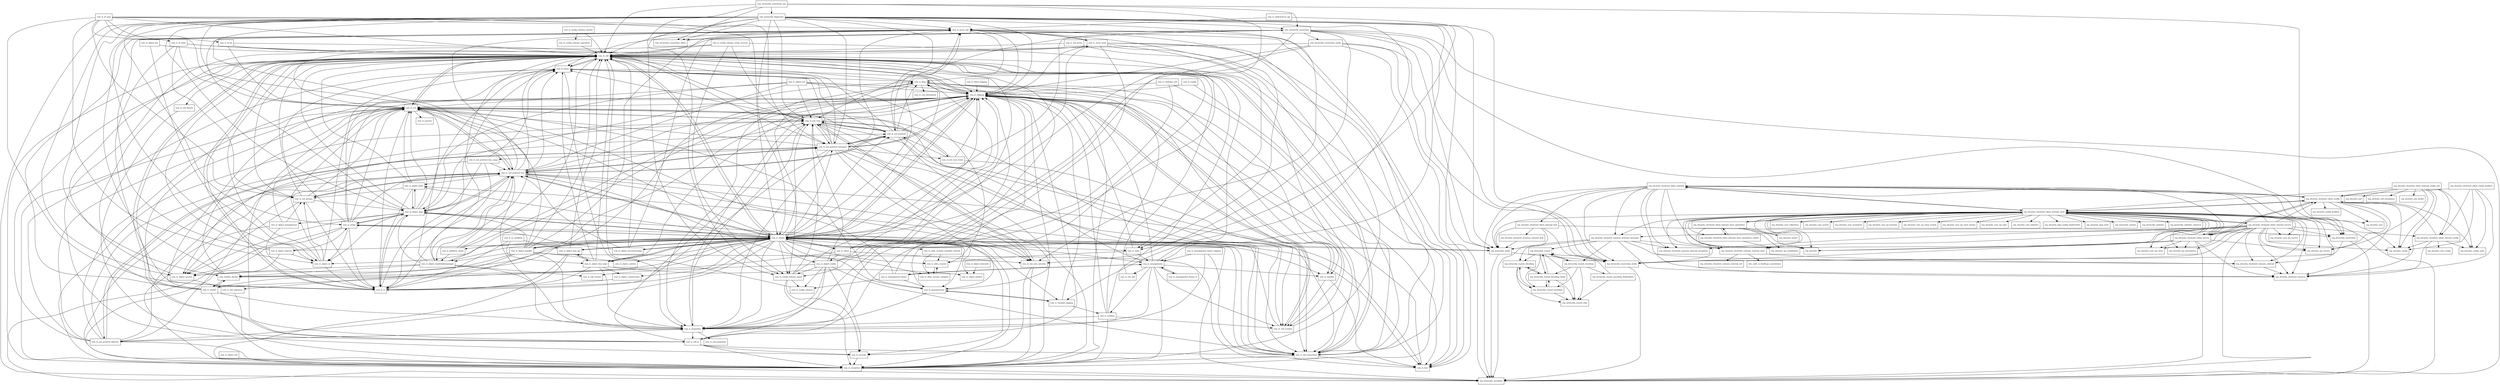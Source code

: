 digraph ehcache_clustered_3_3_1_package_dependencies {
  node [shape = box, fontsize=10.0];
  com_tc_async_api -> com_tc_async_impl;
  com_tc_async_api -> com_tc_bytes;
  com_tc_async_api -> com_tc_exception;
  com_tc_async_api -> com_tc_lang;
  com_tc_async_api -> com_tc_logging;
  com_tc_async_api -> com_tc_stats;
  com_tc_async_api -> com_tc_text;
  com_tc_async_api -> com_tc_util_concurrent;
  com_tc_async_impl -> com_tc_async_api;
  com_tc_async_impl -> com_tc_exception;
  com_tc_async_impl -> com_tc_logging;
  com_tc_async_impl -> com_tc_net;
  com_tc_async_impl -> com_tc_properties;
  com_tc_async_impl -> com_tc_stats;
  com_tc_async_impl -> com_tc_text;
  com_tc_async_impl -> com_tc_util;
  com_tc_async_impl -> com_tc_util_concurrent;
  com_tc_bytes -> com_tc_lang;
  com_tc_bytes -> com_tc_logging;
  com_tc_bytes -> com_tc_properties;
  com_tc_bytes -> com_tc_util;
  com_tc_client -> com_tc_lang;
  com_tc_client -> com_tc_logging;
  com_tc_client -> com_tc_net_core_security;
  com_tc_client -> com_tc_object;
  com_tc_client -> com_tc_object_config;
  com_tc_client -> com_tc_util;
  com_tc_client -> com_tcclient_cluster;
  com_tc_client_logging -> com_tc_logging;
  com_tc_cluster -> com_tc_async_api;
  com_tc_cluster -> com_tc_exception;
  com_tc_cluster -> com_tc_logging;
  com_tc_cluster -> com_tc_net;
  com_tc_cluster -> com_tc_properties;
  com_tc_cluster -> com_tc_util;
  com_tc_cluster -> com_tcclient_cluster;
  com_tc_config -> com_tc_logging;
  com_tc_config -> com_tc_text;
  com_tc_config_schema -> com_tc_util;
  com_tc_config_schema_context -> com_tc_config_schema_repository;
  com_tc_config_schema_context -> com_tc_util;
  com_tc_config_schema_repository -> com_tc_util;
  com_tc_config_schema_setup -> com_tc_config_schema;
  com_tc_config_schema_setup -> com_tc_exception;
  com_tc_config_schema_setup -> com_tc_logging;
  com_tc_config_schema_setup -> com_tc_net_core;
  com_tc_config_schema_setup -> com_tc_security;
  com_tc_config_schema_setup_sources -> com_tc_config_schema_setup;
  com_tc_config_schema_setup_sources -> com_tc_net_core;
  com_tc_config_schema_setup_sources -> com_tc_security;
  com_tc_config_schema_setup_sources -> com_tc_util;
  com_tc_config_schema_setup_sources -> com_tc_util_io;
  com_tc_entity -> com_tc_bytes;
  com_tc_entity -> com_tc_io;
  com_tc_entity -> com_tc_logging;
  com_tc_entity -> com_tc_net;
  com_tc_entity -> com_tc_net_protocol_tcm;
  com_tc_entity -> com_tc_object;
  com_tc_entity -> com_tc_object_msg;
  com_tc_entity -> com_tc_object_session;
  com_tc_entity -> com_tc_object_tx;
  com_tc_entity -> com_tc_util;
  com_tc_entity -> org_terracotta_entity;
  com_tc_entity -> org_terracotta_exception;
  com_tc_exception -> org_terracotta_exception;
  com_tc_handler -> com_tc_logging;
  com_tc_handler -> com_tc_text;
  com_tc_handler -> com_tc_util_runtime;
  com_tc_io -> com_tc_bytes;
  com_tc_io -> com_tc_lang;
  com_tc_io -> com_tc_util;
  com_tc_io_serializer -> com_tc_io;
  com_tc_io_serializer -> com_tc_object_dna_api;
  com_tc_io_serializer -> com_tc_object_dna_impl;
  com_tc_l2_ha -> com_tc_net;
  com_tc_l2_ha -> com_tc_net_protocol_transport;
  com_tc_l2_ha -> com_tc_util;
  com_tc_l2_msg -> com_tc_async_api;
  com_tc_l2_msg -> com_tc_io;
  com_tc_l2_msg -> com_tc_l2_ha;
  com_tc_l2_msg -> com_tc_l2_state;
  com_tc_l2_msg -> com_tc_net;
  com_tc_l2_msg -> com_tc_net_groups;
  com_tc_l2_msg -> com_tc_net_protocol_transport;
  com_tc_l2_msg -> com_tc_object;
  com_tc_l2_msg -> com_tc_object_tx;
  com_tc_l2_msg -> com_tc_util;
  com_tc_l2_state -> com_tc_io;
  com_tc_l2_state -> com_tc_logging;
  com_tc_l2_state -> com_tc_net;
  com_tc_l2_state -> com_tc_net_groups;
  com_tc_l2_state -> com_tc_util;
  com_tc_lang -> com_tc_config_schema_setup;
  com_tc_lang -> com_tc_exception;
  com_tc_lang -> com_tc_handler;
  com_tc_lang -> com_tc_logging;
  com_tc_lang -> com_tc_properties;
  com_tc_lang -> com_tc_util;
  com_tc_lang -> com_tc_util_concurrent;
  com_tc_lang -> com_tc_util_runtime;
  com_tc_lang -> com_tc_util_startuplock;
  com_tc_logging -> com_tc_handler;
  com_tc_logging -> com_tc_net;
  com_tc_logging -> com_tc_net_protocol_transport;
  com_tc_logging -> com_tc_object;
  com_tc_logging -> com_tc_util;
  com_tc_logging -> com_tc_util_runtime;
  com_tc_management -> com_tc_exception;
  com_tc_management -> com_tc_handler;
  com_tc_management -> com_tc_logging;
  com_tc_management -> com_tc_management_beans;
  com_tc_management -> com_tc_management_beans_l1;
  com_tc_management -> com_tc_net;
  com_tc_management -> com_tc_net_util;
  com_tc_management -> com_tc_properties;
  com_tc_management -> com_tc_runtime;
  com_tc_management -> com_tc_util;
  com_tc_management -> com_tc_util_runtime;
  com_tc_management_beans -> com_tc_config_schema;
  com_tc_management_beans -> com_tc_logging;
  com_tc_management_beans -> com_tc_management;
  com_tc_management_beans -> com_tc_net;
  com_tc_management_beans -> com_tc_operatorevent;
  com_tc_management_beans_l1 -> com_tc_management;
  com_tc_management_beans_logging -> com_tc_management;
  com_tc_management_beans_logging -> com_tc_properties;
  com_tc_management_beans_logging -> com_tc_util_concurrent;
  com_tc_net -> com_tc_exception;
  com_tc_net -> com_tc_io;
  com_tc_net -> com_tc_net_core;
  com_tc_net -> com_tc_net_protocol_tcm;
  com_tc_net -> com_tc_process;
  com_tc_net -> com_tc_util;
  com_tc_net -> com_tc_util_io;
  com_tc_net -> com_tc_util_runtime;
  com_tc_net_core -> com_tc_bytes;
  com_tc_net_core -> com_tc_exception;
  com_tc_net_core -> com_tc_logging;
  com_tc_net_core -> com_tc_net;
  com_tc_net_core -> com_tc_net_core_event;
  com_tc_net_core -> com_tc_net_core_security;
  com_tc_net_core -> com_tc_net_protocol;
  com_tc_net_core -> com_tc_net_protocol_transport;
  com_tc_net_core -> com_tc_properties;
  com_tc_net_core -> com_tc_util;
  com_tc_net_core -> com_tc_util_concurrent;
  com_tc_net_core -> com_tc_util_runtime;
  com_tc_net_core_event -> com_tc_logging;
  com_tc_net_core_event -> com_tc_net_core;
  com_tc_net_core_event -> com_tc_net_protocol;
  com_tc_net_core_event -> com_tc_util_concurrent;
  com_tc_net_core_security -> com_tc_exception;
  com_tc_net_core_security -> com_tc_net_core;
  com_tc_net_core_security -> com_tc_security;
  com_tc_net_groups -> com_tc_bytes;
  com_tc_net_groups -> com_tc_io;
  com_tc_net_groups -> com_tc_net;
  com_tc_net_groups -> com_tc_net_protocol_tcm;
  com_tc_net_groups -> com_tc_object_msg;
  com_tc_net_groups -> com_tc_object_session;
  com_tc_net_groups -> com_tc_util;
  com_tc_net_protocol -> com_tc_async_api;
  com_tc_net_protocol -> com_tc_bytes;
  com_tc_net_protocol -> com_tc_exception;
  com_tc_net_protocol -> com_tc_lang;
  com_tc_net_protocol -> com_tc_logging;
  com_tc_net_protocol -> com_tc_net;
  com_tc_net_protocol -> com_tc_net_core;
  com_tc_net_protocol -> com_tc_net_protocol_tcm;
  com_tc_net_protocol -> com_tc_net_protocol_transport;
  com_tc_net_protocol -> com_tc_util;
  com_tc_net_protocol -> com_tc_util_concurrent;
  com_tc_net_protocol_delivery -> com_tc_bytes;
  com_tc_net_protocol_delivery -> com_tc_exception;
  com_tc_net_protocol_delivery -> com_tc_logging;
  com_tc_net_protocol_delivery -> com_tc_net;
  com_tc_net_protocol_delivery -> com_tc_net_core;
  com_tc_net_protocol_delivery -> com_tc_net_protocol;
  com_tc_net_protocol_delivery -> com_tc_net_protocol_tcm;
  com_tc_net_protocol_delivery -> com_tc_net_protocol_transport;
  com_tc_net_protocol_delivery -> com_tc_properties;
  com_tc_net_protocol_delivery -> com_tc_util;
  com_tc_net_protocol_tcm -> com_tc_async_api;
  com_tc_net_protocol_tcm -> com_tc_bytes;
  com_tc_net_protocol_tcm -> com_tc_exception;
  com_tc_net_protocol_tcm -> com_tc_io;
  com_tc_net_protocol_tcm -> com_tc_logging;
  com_tc_net_protocol_tcm -> com_tc_net;
  com_tc_net_protocol_tcm -> com_tc_net_core;
  com_tc_net_protocol_tcm -> com_tc_net_core_security;
  com_tc_net_protocol_tcm -> com_tc_net_groups;
  com_tc_net_protocol_tcm -> com_tc_net_protocol;
  com_tc_net_protocol_tcm -> com_tc_net_protocol_transport;
  com_tc_net_protocol_tcm -> com_tc_object;
  com_tc_net_protocol_tcm -> com_tc_object_locks;
  com_tc_net_protocol_tcm -> com_tc_object_msg;
  com_tc_net_protocol_tcm -> com_tc_object_session;
  com_tc_net_protocol_tcm -> com_tc_operatorevent;
  com_tc_net_protocol_tcm -> com_tc_properties;
  com_tc_net_protocol_tcm -> com_tc_text;
  com_tc_net_protocol_tcm -> com_tc_util;
  com_tc_net_protocol_tcm -> com_tc_util_concurrent;
  com_tc_net_protocol_tcm_msgs -> com_tc_bytes;
  com_tc_net_protocol_tcm_msgs -> com_tc_io;
  com_tc_net_protocol_tcm_msgs -> com_tc_net_protocol_tcm;
  com_tc_net_protocol_tcm_msgs -> com_tc_object_msg;
  com_tc_net_protocol_tcm_msgs -> com_tc_object_session;
  com_tc_net_protocol_transport -> com_tc_async_api;
  com_tc_net_protocol_transport -> com_tc_bytes;
  com_tc_net_protocol_transport -> com_tc_exception;
  com_tc_net_protocol_transport -> com_tc_io;
  com_tc_net_protocol_transport -> com_tc_logging;
  com_tc_net_protocol_transport -> com_tc_net;
  com_tc_net_protocol_transport -> com_tc_net_core;
  com_tc_net_protocol_transport -> com_tc_net_core_event;
  com_tc_net_protocol_transport -> com_tc_net_core_security;
  com_tc_net_protocol_transport -> com_tc_net_protocol;
  com_tc_net_protocol_transport -> com_tc_net_protocol_delivery;
  com_tc_net_protocol_transport -> com_tc_net_protocol_tcm;
  com_tc_net_protocol_transport -> com_tc_net_protocol_tcm_msgs;
  com_tc_net_protocol_transport -> com_tc_operatorevent;
  com_tc_net_protocol_transport -> com_tc_properties;
  com_tc_net_protocol_transport -> com_tc_util;
  com_tc_net_protocol_transport -> com_tc_util_concurrent;
  com_tc_net_proxy -> com_tc_util;
  com_tc_net_proxy -> com_tc_util_concurrent;
  com_tc_net_util -> com_tc_util;
  com_tc_object -> com_tc_async_api;
  com_tc_object -> com_tc_async_impl;
  com_tc_object -> com_tc_client;
  com_tc_object -> com_tc_cluster;
  com_tc_object -> com_tc_config_schema_setup;
  com_tc_object -> com_tc_entity;
  com_tc_object -> com_tc_exception;
  com_tc_object -> com_tc_handler;
  com_tc_object -> com_tc_io;
  com_tc_object -> com_tc_lang;
  com_tc_object -> com_tc_logging;
  com_tc_object -> com_tc_management;
  com_tc_object -> com_tc_net;
  com_tc_object -> com_tc_net_core;
  com_tc_object -> com_tc_net_core_security;
  com_tc_object -> com_tc_net_protocol;
  com_tc_object -> com_tc_net_protocol_delivery;
  com_tc_object -> com_tc_net_protocol_tcm;
  com_tc_object -> com_tc_net_protocol_transport;
  com_tc_object -> com_tc_object_compression;
  com_tc_object -> com_tc_object_config;
  com_tc_object -> com_tc_object_context;
  com_tc_object -> com_tc_object_dna_api;
  com_tc_object -> com_tc_object_dna_impl;
  com_tc_object -> com_tc_object_handler;
  com_tc_object -> com_tc_object_handshakemanager;
  com_tc_object -> com_tc_object_loaders;
  com_tc_object -> com_tc_object_msg;
  com_tc_object -> com_tc_object_request;
  com_tc_object -> com_tc_object_servermessage;
  com_tc_object -> com_tc_object_session;
  com_tc_object -> com_tc_object_tx;
  com_tc_object -> com_tc_operatorevent;
  com_tc_object -> com_tc_platform_rejoin;
  com_tc_object -> com_tc_properties;
  com_tc_object -> com_tc_runtime_logging;
  com_tc_object -> com_tc_security;
  com_tc_object -> com_tc_stats;
  com_tc_object -> com_tc_stats_counter;
  com_tc_object -> com_tc_stats_counter_sampled;
  com_tc_object -> com_tc_stats_counter_sampled_derived;
  com_tc_object -> com_tc_text;
  com_tc_object -> com_tc_util;
  com_tc_object -> com_tc_util_concurrent;
  com_tc_object -> com_tc_util_sequence;
  com_tc_object -> com_tcclient_cluster;
  com_tc_object -> org_terracotta_entity;
  com_tc_object -> org_terracotta_exception;
  com_tc_object_bytecode -> com_tc_object_loaders;
  com_tc_object_compression -> com_tc_io;
  com_tc_object_config -> com_tc_config_schema;
  com_tc_object_config -> com_tc_config_schema_setup;
  com_tc_object_config -> com_tc_logging;
  com_tc_object_config -> com_tc_net_core;
  com_tc_object_config -> com_tc_properties;
  com_tc_object_config -> com_tc_security;
  com_tc_object_config -> com_tc_util;
  com_tc_object_config -> com_tc_util_concurrent;
  com_tc_object_config -> com_tc_util_io;
  com_tc_object_config -> com_tc_util_version;
  com_tc_object_dna_api -> com_tc_exception;
  com_tc_object_dna_api -> com_tc_io;
  com_tc_object_dna_api -> com_tc_object;
  com_tc_object_dna_api -> com_tc_object_dna_impl;
  com_tc_object_dna_api -> com_tc_util;
  com_tc_object_dna_impl -> com_tc_bytes;
  com_tc_object_dna_impl -> com_tc_io;
  com_tc_object_dna_impl -> com_tc_logging;
  com_tc_object_dna_impl -> com_tc_object;
  com_tc_object_dna_impl -> com_tc_object_compression;
  com_tc_object_dna_impl -> com_tc_object_dna_api;
  com_tc_object_dna_impl -> com_tc_object_loaders;
  com_tc_object_dna_impl -> com_tc_properties;
  com_tc_object_dna_impl -> com_tc_util;
  com_tc_object_gtx -> com_tc_object_tx;
  com_tc_object_gtx -> com_tc_util;
  com_tc_object_handler -> com_tc_async_api;
  com_tc_object_handler -> com_tc_cluster;
  com_tc_object_handler -> com_tc_logging;
  com_tc_object_handler -> com_tc_net;
  com_tc_object_handler -> com_tc_object;
  com_tc_object_handler -> com_tc_object_context;
  com_tc_object_handler -> com_tc_object_handshakemanager;
  com_tc_object_handler -> com_tc_object_msg;
  com_tc_object_handler -> com_tc_properties;
  com_tc_object_handler -> com_tc_text;
  com_tc_object_handler -> com_tc_util;
  com_tc_object_handler -> com_tcclient_cluster;
  com_tc_object_handshakemanager -> com_tc_logging;
  com_tc_object_handshakemanager -> com_tc_net;
  com_tc_object_handshakemanager -> com_tc_net_protocol_tcm;
  com_tc_object_handshakemanager -> com_tc_object_msg;
  com_tc_object_handshakemanager -> com_tc_object_session;
  com_tc_object_handshakemanager -> com_tc_properties;
  com_tc_object_handshakemanager -> com_tc_util;
  com_tc_object_handshakemanager -> com_tc_util_version;
  com_tc_object_handshakemanager -> com_tcclient_cluster;
  com_tc_object_locks -> com_tc_io;
  com_tc_object_locks -> com_tc_net;
  com_tc_object_locks -> com_tc_net_groups;
  com_tc_object_locks -> com_tc_object;
  com_tc_object_locks -> com_tc_object_msg;
  com_tc_object_locks -> com_tc_util;
  com_tc_object_management -> com_tc_exception;
  com_tc_object_management -> com_tc_io;
  com_tc_object_management -> com_tc_net;
  com_tc_object_management -> com_tc_net_groups;
  com_tc_object_msg -> com_tc_async_api;
  com_tc_object_msg -> com_tc_bytes;
  com_tc_object_msg -> com_tc_entity;
  com_tc_object_msg -> com_tc_io;
  com_tc_object_msg -> com_tc_lang;
  com_tc_object_msg -> com_tc_net;
  com_tc_object_msg -> com_tc_net_protocol_tcm;
  com_tc_object_msg -> com_tc_object;
  com_tc_object_msg -> com_tc_object_locks;
  com_tc_object_msg -> com_tc_object_management;
  com_tc_object_msg -> com_tc_object_session;
  com_tc_object_msg -> com_tc_object_tx;
  com_tc_object_msg -> com_tc_util;
  com_tc_object_msg -> com_tc_util_concurrent;
  com_tc_object_net -> com_tc_logging;
  com_tc_object_net -> com_tc_net;
  com_tc_object_net -> com_tc_net_core;
  com_tc_object_net -> com_tc_net_protocol_tcm;
  com_tc_object_net -> com_tc_object_msg;
  com_tc_object_net -> com_tc_stats_counter;
  com_tc_object_net -> com_tc_util_concurrent;
  com_tc_object_request -> com_tc_async_api;
  com_tc_object_request -> com_tc_entity;
  com_tc_object_request -> com_tc_object_tx;
  com_tc_object_request -> com_tc_util;
  com_tc_object_request -> org_terracotta_exception;
  com_tc_object_servermessage -> com_tc_async_api;
  com_tc_object_servermessage -> com_tc_entity;
  com_tc_object_servermessage -> com_tc_net_protocol_tcm;
  com_tc_object_servermessage -> com_tc_object;
  com_tc_object_servermessage -> com_tc_util;
  com_tc_object_session -> com_tc_util;
  com_tc_object_session -> com_tc_util_sequence;
  com_tc_object_tx -> com_tc_bytes;
  com_tc_object_tx -> com_tc_io;
  com_tc_object_tx -> com_tc_net;
  com_tc_object_tx -> com_tc_net_groups;
  com_tc_object_tx -> com_tc_util;
  com_tc_object_util -> com_tc_exception;
  com_tc_objectserver_api -> com_tc_async_api;
  com_tc_objectserver_api -> com_tc_stats;
  com_tc_operatorevent -> com_tc_logging;
  com_tc_operatorevent -> com_tc_net;
  com_tc_operatorevent -> com_tc_properties;
  com_tc_operatorevent -> com_tc_runtime_logging;
  com_tc_operatorevent -> com_tc_util;
  com_tc_platform_rejoin -> com_tc_logging;
  com_tc_platform_rejoin -> com_tc_net_protocol_tcm;
  com_tc_platform_rejoin -> com_tc_object_handshakemanager;
  com_tc_platform_rejoin -> com_tc_util;
  com_tc_properties -> com_tc_logging;
  com_tc_properties -> com_tc_net_protocol_delivery;
  com_tc_properties -> com_tc_util_io;
  com_tc_properties -> com_tc_util_properties;
  com_tc_runtime -> com_tc_exception;
  com_tc_runtime -> com_tc_lang;
  com_tc_runtime -> com_tc_logging;
  com_tc_runtime -> com_tc_properties;
  com_tc_runtime -> com_tc_util;
  com_tc_runtime -> com_tc_util_runtime;
  com_tc_runtime_logging -> com_tc_logging;
  com_tc_runtime_logging -> com_tc_operatorevent;
  com_tc_runtime_logging -> com_tc_runtime;
  com_tc_security -> com_tc_exception;
  com_tc_statistics_util -> com_tc_logging;
  com_tc_statistics_util -> com_tc_properties;
  com_tc_statistics_util -> com_tc_util_concurrent;
  com_tc_stats -> com_tc_logging;
  com_tc_stats -> com_tc_management;
  com_tc_stats -> com_tc_stats_counter;
  com_tc_stats_counter -> com_tc_stats_counter_sampled;
  com_tc_stats_counter_sampled -> com_tc_stats_counter;
  com_tc_stats_counter_sampled_derived -> com_tc_stats_counter;
  com_tc_stats_counter_sampled_derived -> com_tc_stats_counter_sampled;
  com_tc_text -> com_tc_logging;
  com_tc_util -> com_tc_bytes;
  com_tc_util -> com_tc_exception;
  com_tc_util -> com_tc_io;
  com_tc_util -> com_tc_logging;
  com_tc_util -> com_tc_net;
  com_tc_util -> com_tc_object;
  com_tc_util -> com_tc_text;
  com_tc_util -> com_tc_util_concurrent;
  com_tc_util -> com_tc_util_factory;
  com_tc_util -> com_tc_util_io;
  com_tc_util_concurrent -> com_tc_exception;
  com_tc_util_concurrent -> com_tc_logging;
  com_tc_util_concurrent -> com_tc_text;
  com_tc_util_concurrent -> com_tc_util;
  com_tc_util_factory -> com_tc_util_io;
  com_tc_util_io -> com_tc_exception;
  com_tc_util_io -> com_tc_logging;
  com_tc_util_io -> com_tc_net_core;
  com_tc_util_io -> com_tc_security;
  com_tc_util_io -> com_tc_util;
  com_tc_util_io -> com_tc_util_concurrent;
  com_tc_util_runtime -> com_tc_logging;
  com_tc_util_runtime -> com_tc_object_locks;
  com_tc_util_runtime -> com_tc_util;
  com_tc_util_sequence -> com_tc_exception;
  com_tcclient_cluster -> com_tc_async_api;
  com_tcclient_cluster -> com_tc_cluster;
  com_tcclient_cluster -> com_tc_net;
  com_terracotta_connection -> com_tc_config_schema_setup;
  com_terracotta_connection -> com_tc_net_core;
  com_terracotta_connection -> com_tc_net_core_security;
  com_terracotta_connection -> com_tc_object;
  com_terracotta_connection -> com_tc_util;
  com_terracotta_connection -> com_terracotta_connection_client;
  com_terracotta_connection -> com_terracotta_connection_entity;
  com_terracotta_connection -> org_terracotta_connection;
  com_terracotta_connection -> org_terracotta_connection_entity;
  com_terracotta_connection -> org_terracotta_entity;
  com_terracotta_connection -> org_terracotta_exception;
  com_terracotta_connection_api -> com_tc_config_schema_setup;
  com_terracotta_connection_api -> com_tc_object;
  com_terracotta_connection_api -> com_tc_util;
  com_terracotta_connection_api -> com_terracotta_connection;
  com_terracotta_connection_api -> com_terracotta_connection_client;
  com_terracotta_connection_api -> com_terracotta_diagnostic;
  com_terracotta_connection_api -> org_terracotta_connection;
  com_terracotta_connection_client -> com_terracotta_connection;
  com_terracotta_connection_entity -> com_tc_logging;
  com_terracotta_connection_entity -> com_tc_object;
  com_terracotta_connection_entity -> com_tc_util;
  com_terracotta_connection_entity -> org_terracotta_connection_entity;
  com_terracotta_connection_entity -> org_terracotta_entity;
  com_terracotta_connection_entity -> org_terracotta_exception;
  com_terracotta_diagnostic -> com_tc_async_api;
  com_terracotta_diagnostic -> com_tc_config_schema_setup;
  com_terracotta_diagnostic -> com_tc_entity;
  com_terracotta_diagnostic -> com_tc_logging;
  com_terracotta_diagnostic -> com_tc_management;
  com_terracotta_diagnostic -> com_tc_net_core;
  com_terracotta_diagnostic -> com_tc_net_core_security;
  com_terracotta_diagnostic -> com_tc_net_protocol;
  com_terracotta_diagnostic -> com_tc_net_protocol_tcm;
  com_terracotta_diagnostic -> com_tc_net_protocol_transport;
  com_terracotta_diagnostic -> com_tc_object;
  com_terracotta_diagnostic -> com_tc_object_handshakemanager;
  com_terracotta_diagnostic -> com_tc_object_msg;
  com_terracotta_diagnostic -> com_tc_object_session;
  com_terracotta_diagnostic -> com_tc_object_tx;
  com_terracotta_diagnostic -> com_tc_runtime_logging;
  com_terracotta_diagnostic -> com_tc_text;
  com_terracotta_diagnostic -> com_tc_util;
  com_terracotta_diagnostic -> com_tcclient_cluster;
  com_terracotta_diagnostic -> com_terracotta_connection;
  com_terracotta_diagnostic -> com_terracotta_connection_client;
  com_terracotta_diagnostic -> org_terracotta_connection_entity;
  com_terracotta_diagnostic -> org_terracotta_entity;
  com_terracotta_diagnostic -> org_terracotta_exception;
  org_ehcache_clustered_client_config -> org_ehcache_clustered_client_internal;
  org_ehcache_clustered_client_config -> org_ehcache_clustered_client_internal_store;
  org_ehcache_clustered_client_config -> org_ehcache_clustered_client_service;
  org_ehcache_clustered_client_config -> org_ehcache_clustered_common;
  org_ehcache_clustered_client_config -> org_ehcache_config;
  org_ehcache_clustered_client_config -> org_ehcache_config_builders;
  org_ehcache_clustered_client_config -> org_ehcache_config_units;
  org_ehcache_clustered_client_config -> org_ehcache_core;
  org_ehcache_clustered_client_config -> org_ehcache_spi_service;
  org_ehcache_clustered_client_config_builders -> org_ehcache_clustered_client_config;
  org_ehcache_clustered_client_config_builders -> org_ehcache_clustered_client_internal_config;
  org_ehcache_clustered_client_config_builders -> org_ehcache_clustered_common;
  org_ehcache_clustered_client_config_builders -> org_ehcache_config;
  org_ehcache_clustered_client_config_builders -> org_ehcache_config_units;
  org_ehcache_clustered_client_internal -> org_ehcache;
  org_ehcache_clustered_client_internal -> org_ehcache_clustered_client_config;
  org_ehcache_clustered_client_internal -> org_ehcache_clustered_client_internal_lock;
  org_ehcache_clustered_client_internal -> org_ehcache_clustered_client_internal_store;
  org_ehcache_clustered_client_internal -> org_ehcache_clustered_client_service;
  org_ehcache_clustered_client_internal -> org_ehcache_clustered_common;
  org_ehcache_clustered_client_internal -> org_ehcache_clustered_common_internal;
  org_ehcache_clustered_client_internal -> org_ehcache_clustered_common_internal_exceptions;
  org_ehcache_clustered_client_internal -> org_ehcache_clustered_common_internal_messages;
  org_ehcache_clustered_client_internal -> org_ehcache_clustered_common_internal_store;
  org_ehcache_clustered_client_internal -> org_terracotta_connection;
  org_ehcache_clustered_client_internal -> org_terracotta_connection_entity;
  org_ehcache_clustered_client_internal -> org_terracotta_entity;
  org_ehcache_clustered_client_internal -> org_terracotta_exception;
  org_ehcache_clustered_client_internal_config -> org_ehcache_clustered_client_config;
  org_ehcache_clustered_client_internal_config -> org_ehcache_clustered_common;
  org_ehcache_clustered_client_internal_config -> org_ehcache_config;
  org_ehcache_clustered_client_internal_config -> org_ehcache_config_units;
  org_ehcache_clustered_client_internal_config -> org_ehcache_core_config;
  org_ehcache_clustered_client_internal_config_xml -> org_ehcache_clustered_client_config;
  org_ehcache_clustered_client_internal_config_xml -> org_ehcache_clustered_client_internal_config;
  org_ehcache_clustered_client_internal_config_xml -> org_ehcache_clustered_client_internal_store;
  org_ehcache_clustered_client_internal_config_xml -> org_ehcache_clustered_common;
  org_ehcache_clustered_client_internal_config_xml -> org_ehcache_config;
  org_ehcache_clustered_client_internal_config_xml -> org_ehcache_config_units;
  org_ehcache_clustered_client_internal_config_xml -> org_ehcache_spi_service;
  org_ehcache_clustered_client_internal_config_xml -> org_ehcache_xml;
  org_ehcache_clustered_client_internal_config_xml -> org_ehcache_xml_exceptions;
  org_ehcache_clustered_client_internal_config_xml -> org_ehcache_xml_model;
  org_ehcache_clustered_client_internal_lock -> org_ehcache_clustered_common_internal_lock;
  org_ehcache_clustered_client_internal_lock -> org_terracotta_connection;
  org_ehcache_clustered_client_internal_lock -> org_terracotta_connection_entity;
  org_ehcache_clustered_client_internal_lock -> org_terracotta_entity;
  org_ehcache_clustered_client_internal_lock -> org_terracotta_exception;
  org_ehcache_clustered_client_internal_service -> org_ehcache;
  org_ehcache_clustered_client_internal_service -> org_ehcache_clustered_client_config;
  org_ehcache_clustered_client_internal_service -> org_ehcache_clustered_client_internal;
  org_ehcache_clustered_client_internal_service -> org_ehcache_clustered_client_internal_config;
  org_ehcache_clustered_client_internal_service -> org_ehcache_clustered_client_internal_store;
  org_ehcache_clustered_client_internal_service -> org_ehcache_clustered_client_service;
  org_ehcache_clustered_client_internal_service -> org_ehcache_clustered_common;
  org_ehcache_clustered_client_internal_service -> org_ehcache_clustered_common_internal;
  org_ehcache_clustered_client_internal_service -> org_ehcache_clustered_common_internal_exceptions;
  org_ehcache_clustered_client_internal_service -> org_ehcache_clustered_common_internal_messages;
  org_ehcache_clustered_client_internal_service -> org_ehcache_clustered_common_internal_store;
  org_ehcache_clustered_client_internal_service -> org_ehcache_config;
  org_ehcache_clustered_client_internal_service -> org_ehcache_core_spi_service;
  org_ehcache_clustered_client_internal_service -> org_ehcache_core_spi_store;
  org_ehcache_clustered_client_internal_service -> org_ehcache_spi_persistence;
  org_ehcache_clustered_client_internal_service -> org_ehcache_spi_serialization;
  org_ehcache_clustered_client_internal_service -> org_ehcache_spi_service;
  org_ehcache_clustered_client_internal_service -> org_terracotta_connection;
  org_ehcache_clustered_client_internal_service -> org_terracotta_connection_entity;
  org_ehcache_clustered_client_internal_service -> org_terracotta_exception;
  org_ehcache_clustered_client_internal_store -> org_ehcache;
  org_ehcache_clustered_client_internal_store -> org_ehcache_clustered_client_config;
  org_ehcache_clustered_client_internal_store -> org_ehcache_clustered_client_internal;
  org_ehcache_clustered_client_internal_store -> org_ehcache_clustered_client_internal_service;
  org_ehcache_clustered_client_internal_store -> org_ehcache_clustered_client_internal_store_operations;
  org_ehcache_clustered_client_internal_store -> org_ehcache_clustered_client_internal_store_operations_codecs;
  org_ehcache_clustered_client_internal_store -> org_ehcache_clustered_client_service;
  org_ehcache_clustered_client_internal_store -> org_ehcache_clustered_common;
  org_ehcache_clustered_client_internal_store -> org_ehcache_clustered_common_internal;
  org_ehcache_clustered_client_internal_store -> org_ehcache_clustered_common_internal_exceptions;
  org_ehcache_clustered_client_internal_store -> org_ehcache_clustered_common_internal_messages;
  org_ehcache_clustered_client_internal_store -> org_ehcache_clustered_common_internal_store;
  org_ehcache_clustered_client_internal_store -> org_ehcache_config;
  org_ehcache_clustered_client_internal_store -> org_ehcache_core;
  org_ehcache_clustered_client_internal_store -> org_ehcache_core_collections;
  org_ehcache_clustered_client_internal_store -> org_ehcache_core_events;
  org_ehcache_clustered_client_internal_store -> org_ehcache_core_exceptions;
  org_ehcache_clustered_client_internal_store -> org_ehcache_core_spi_function;
  org_ehcache_clustered_client_internal_store -> org_ehcache_core_spi_service;
  org_ehcache_clustered_client_internal_store -> org_ehcache_core_spi_store;
  org_ehcache_clustered_client_internal_store -> org_ehcache_core_spi_store_events;
  org_ehcache_clustered_client_internal_store -> org_ehcache_core_spi_store_tiering;
  org_ehcache_clustered_client_internal_store -> org_ehcache_core_spi_time;
  org_ehcache_clustered_client_internal_store -> org_ehcache_core_statistics;
  org_ehcache_clustered_client_internal_store -> org_ehcache_expiry;
  org_ehcache_clustered_client_internal_store -> org_ehcache_impl_config_loaderwriter;
  org_ehcache_clustered_client_internal_store -> org_ehcache_impl_store;
  org_ehcache_clustered_client_internal_store -> org_ehcache_spi_persistence;
  org_ehcache_clustered_client_internal_store -> org_ehcache_spi_serialization;
  org_ehcache_clustered_client_internal_store -> org_ehcache_spi_service;
  org_ehcache_clustered_client_internal_store -> org_terracotta_connection_entity;
  org_ehcache_clustered_client_internal_store -> org_terracotta_context;
  org_ehcache_clustered_client_internal_store -> org_terracotta_entity;
  org_ehcache_clustered_client_internal_store -> org_terracotta_exception;
  org_ehcache_clustered_client_internal_store -> org_terracotta_statistics;
  org_ehcache_clustered_client_internal_store -> org_terracotta_statistics_observer;
  org_ehcache_clustered_client_internal_store_operations -> org_ehcache;
  org_ehcache_clustered_client_internal_store_operations -> org_ehcache_clustered_client_internal_store;
  org_ehcache_clustered_client_internal_store_operations -> org_ehcache_clustered_client_internal_store_operations_codecs;
  org_ehcache_clustered_client_internal_store_operations -> org_ehcache_clustered_common_internal_store;
  org_ehcache_clustered_client_internal_store_operations -> org_ehcache_expiry;
  org_ehcache_clustered_client_internal_store_operations -> org_ehcache_spi_serialization;
  org_ehcache_clustered_client_internal_store_operations_codecs -> org_ehcache_clustered_client_internal_store_operations;
  org_ehcache_clustered_client_internal_store_operations_codecs -> org_ehcache_spi_serialization;
  org_ehcache_clustered_client_service -> org_ehcache;
  org_ehcache_clustered_client_service -> org_ehcache_clustered_client_config;
  org_ehcache_clustered_client_service -> org_ehcache_clustered_client_internal_store;
  org_ehcache_clustered_client_service -> org_ehcache_clustered_common;
  org_ehcache_clustered_client_service -> org_ehcache_core_spi_store;
  org_ehcache_clustered_client_service -> org_ehcache_spi_persistence;
  org_ehcache_clustered_client_service -> org_ehcache_spi_service;
  org_ehcache_clustered_client_service -> org_terracotta_connection_entity;
  org_ehcache_clustered_client_service -> org_terracotta_exception;
  org_ehcache_clustered_common_internal -> org_ehcache_clustered_common;
  org_ehcache_clustered_common_internal_lock -> org_terracotta_entity;
  org_ehcache_clustered_common_internal_messages -> org_ehcache_clustered_common;
  org_ehcache_clustered_common_internal_messages -> org_ehcache_clustered_common_internal;
  org_ehcache_clustered_common_internal_messages -> org_ehcache_clustered_common_internal_exceptions;
  org_ehcache_clustered_common_internal_messages -> org_ehcache_clustered_common_internal_store;
  org_ehcache_clustered_common_internal_messages -> org_terracotta_entity;
  org_ehcache_clustered_common_internal_messages -> org_terracotta_runnel;
  org_ehcache_clustered_common_internal_messages -> org_terracotta_runnel_decoding;
  org_ehcache_clustered_common_internal_messages -> org_terracotta_runnel_encoding;
  org_ehcache_clustered_common_internal_store -> edu_umd_cs_findbugs_annotations;
  org_ehcache_clustered_common_internal_store -> org_ehcache_clustered_common_internal;
  org_ehcache_clustered_common_internal_store -> org_ehcache_clustered_common_internal_util;
  org_terracotta_connection -> org_terracotta_connection_entity;
  org_terracotta_connection -> org_terracotta_exception;
  org_terracotta_connection_entity -> org_terracotta_exception;
  org_terracotta_entity -> org_terracotta_connection_entity;
  org_terracotta_entity -> org_terracotta_exception;
  org_terracotta_runnel -> org_terracotta_runnel_decoding;
  org_terracotta_runnel -> org_terracotta_runnel_decoding_fields;
  org_terracotta_runnel -> org_terracotta_runnel_encoding;
  org_terracotta_runnel -> org_terracotta_runnel_metadata;
  org_terracotta_runnel -> org_terracotta_runnel_utils;
  org_terracotta_runnel_decoding -> org_terracotta_runnel_decoding_fields;
  org_terracotta_runnel_decoding -> org_terracotta_runnel_metadata;
  org_terracotta_runnel_decoding -> org_terracotta_runnel_utils;
  org_terracotta_runnel_decoding_fields -> org_terracotta_runnel;
  org_terracotta_runnel_decoding_fields -> org_terracotta_runnel_decoding;
  org_terracotta_runnel_decoding_fields -> org_terracotta_runnel_metadata;
  org_terracotta_runnel_decoding_fields -> org_terracotta_runnel_utils;
  org_terracotta_runnel_encoding -> org_terracotta_runnel;
  org_terracotta_runnel_encoding -> org_terracotta_runnel_decoding_fields;
  org_terracotta_runnel_encoding -> org_terracotta_runnel_encoding_dataholders;
  org_terracotta_runnel_encoding -> org_terracotta_runnel_metadata;
  org_terracotta_runnel_encoding -> org_terracotta_runnel_utils;
  org_terracotta_runnel_encoding_dataholders -> org_terracotta_runnel;
  org_terracotta_runnel_encoding_dataholders -> org_terracotta_runnel_utils;
  org_terracotta_runnel_metadata -> org_terracotta_runnel_decoding;
  org_terracotta_runnel_metadata -> org_terracotta_runnel_decoding_fields;
  org_terracotta_runnel_metadata -> org_terracotta_runnel_utils;
}
